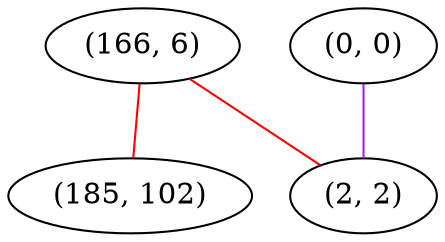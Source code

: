 graph "" {
"(166, 6)";
"(185, 102)";
"(0, 0)";
"(2, 2)";
"(166, 6)" -- "(185, 102)"  [color=red, key=0, weight=1];
"(166, 6)" -- "(2, 2)"  [color=red, key=0, weight=1];
"(0, 0)" -- "(2, 2)"  [color=purple, key=0, weight=4];
}

